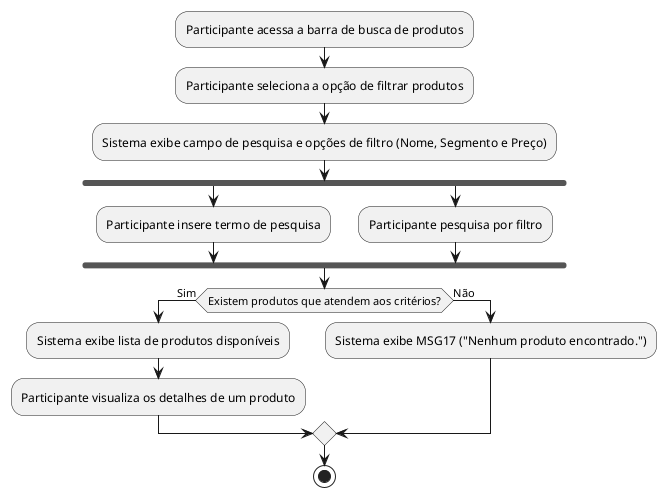 @startuml

:Participante acessa a barra de busca de produtos;
:Participante seleciona a opção de filtrar produtos;
:Sistema exibe campo de pesquisa e opções de filtro (Nome, Segmento e Preço);
fork
    :Participante insere termo de pesquisa;
fork again
    :Participante pesquisa por filtro;
end fork
if (Existem produtos que atendem aos critérios?) then (Sim)
    :Sistema exibe lista de produtos disponíveis;
    :Participante visualiza os detalhes de um produto;
else (Não)
    :Sistema exibe MSG17 ("Nenhum produto encontrado.");
endif
stop

@enduml